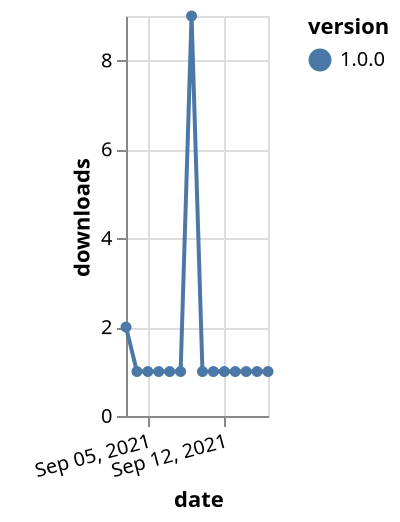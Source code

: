 {"$schema": "https://vega.github.io/schema/vega-lite/v5.json", "description": "A simple bar chart with embedded data.", "data": {"values": [{"date": "2021-09-03", "total": 506, "delta": 2, "version": "1.0.0"}, {"date": "2021-09-04", "total": 507, "delta": 1, "version": "1.0.0"}, {"date": "2021-09-05", "total": 508, "delta": 1, "version": "1.0.0"}, {"date": "2021-09-06", "total": 509, "delta": 1, "version": "1.0.0"}, {"date": "2021-09-07", "total": 510, "delta": 1, "version": "1.0.0"}, {"date": "2021-09-08", "total": 511, "delta": 1, "version": "1.0.0"}, {"date": "2021-09-09", "total": 520, "delta": 9, "version": "1.0.0"}, {"date": "2021-09-10", "total": 521, "delta": 1, "version": "1.0.0"}, {"date": "2021-09-11", "total": 522, "delta": 1, "version": "1.0.0"}, {"date": "2021-09-12", "total": 523, "delta": 1, "version": "1.0.0"}, {"date": "2021-09-13", "total": 524, "delta": 1, "version": "1.0.0"}, {"date": "2021-09-14", "total": 525, "delta": 1, "version": "1.0.0"}, {"date": "2021-09-15", "total": 526, "delta": 1, "version": "1.0.0"}, {"date": "2021-09-16", "total": 527, "delta": 1, "version": "1.0.0"}]}, "width": "container", "mark": {"type": "line", "point": {"filled": true}}, "encoding": {"x": {"field": "date", "type": "temporal", "timeUnit": "yearmonthdate", "title": "date", "axis": {"labelAngle": -15}}, "y": {"field": "delta", "type": "quantitative", "title": "downloads"}, "color": {"field": "version", "type": "nominal"}, "tooltip": {"field": "delta"}}}